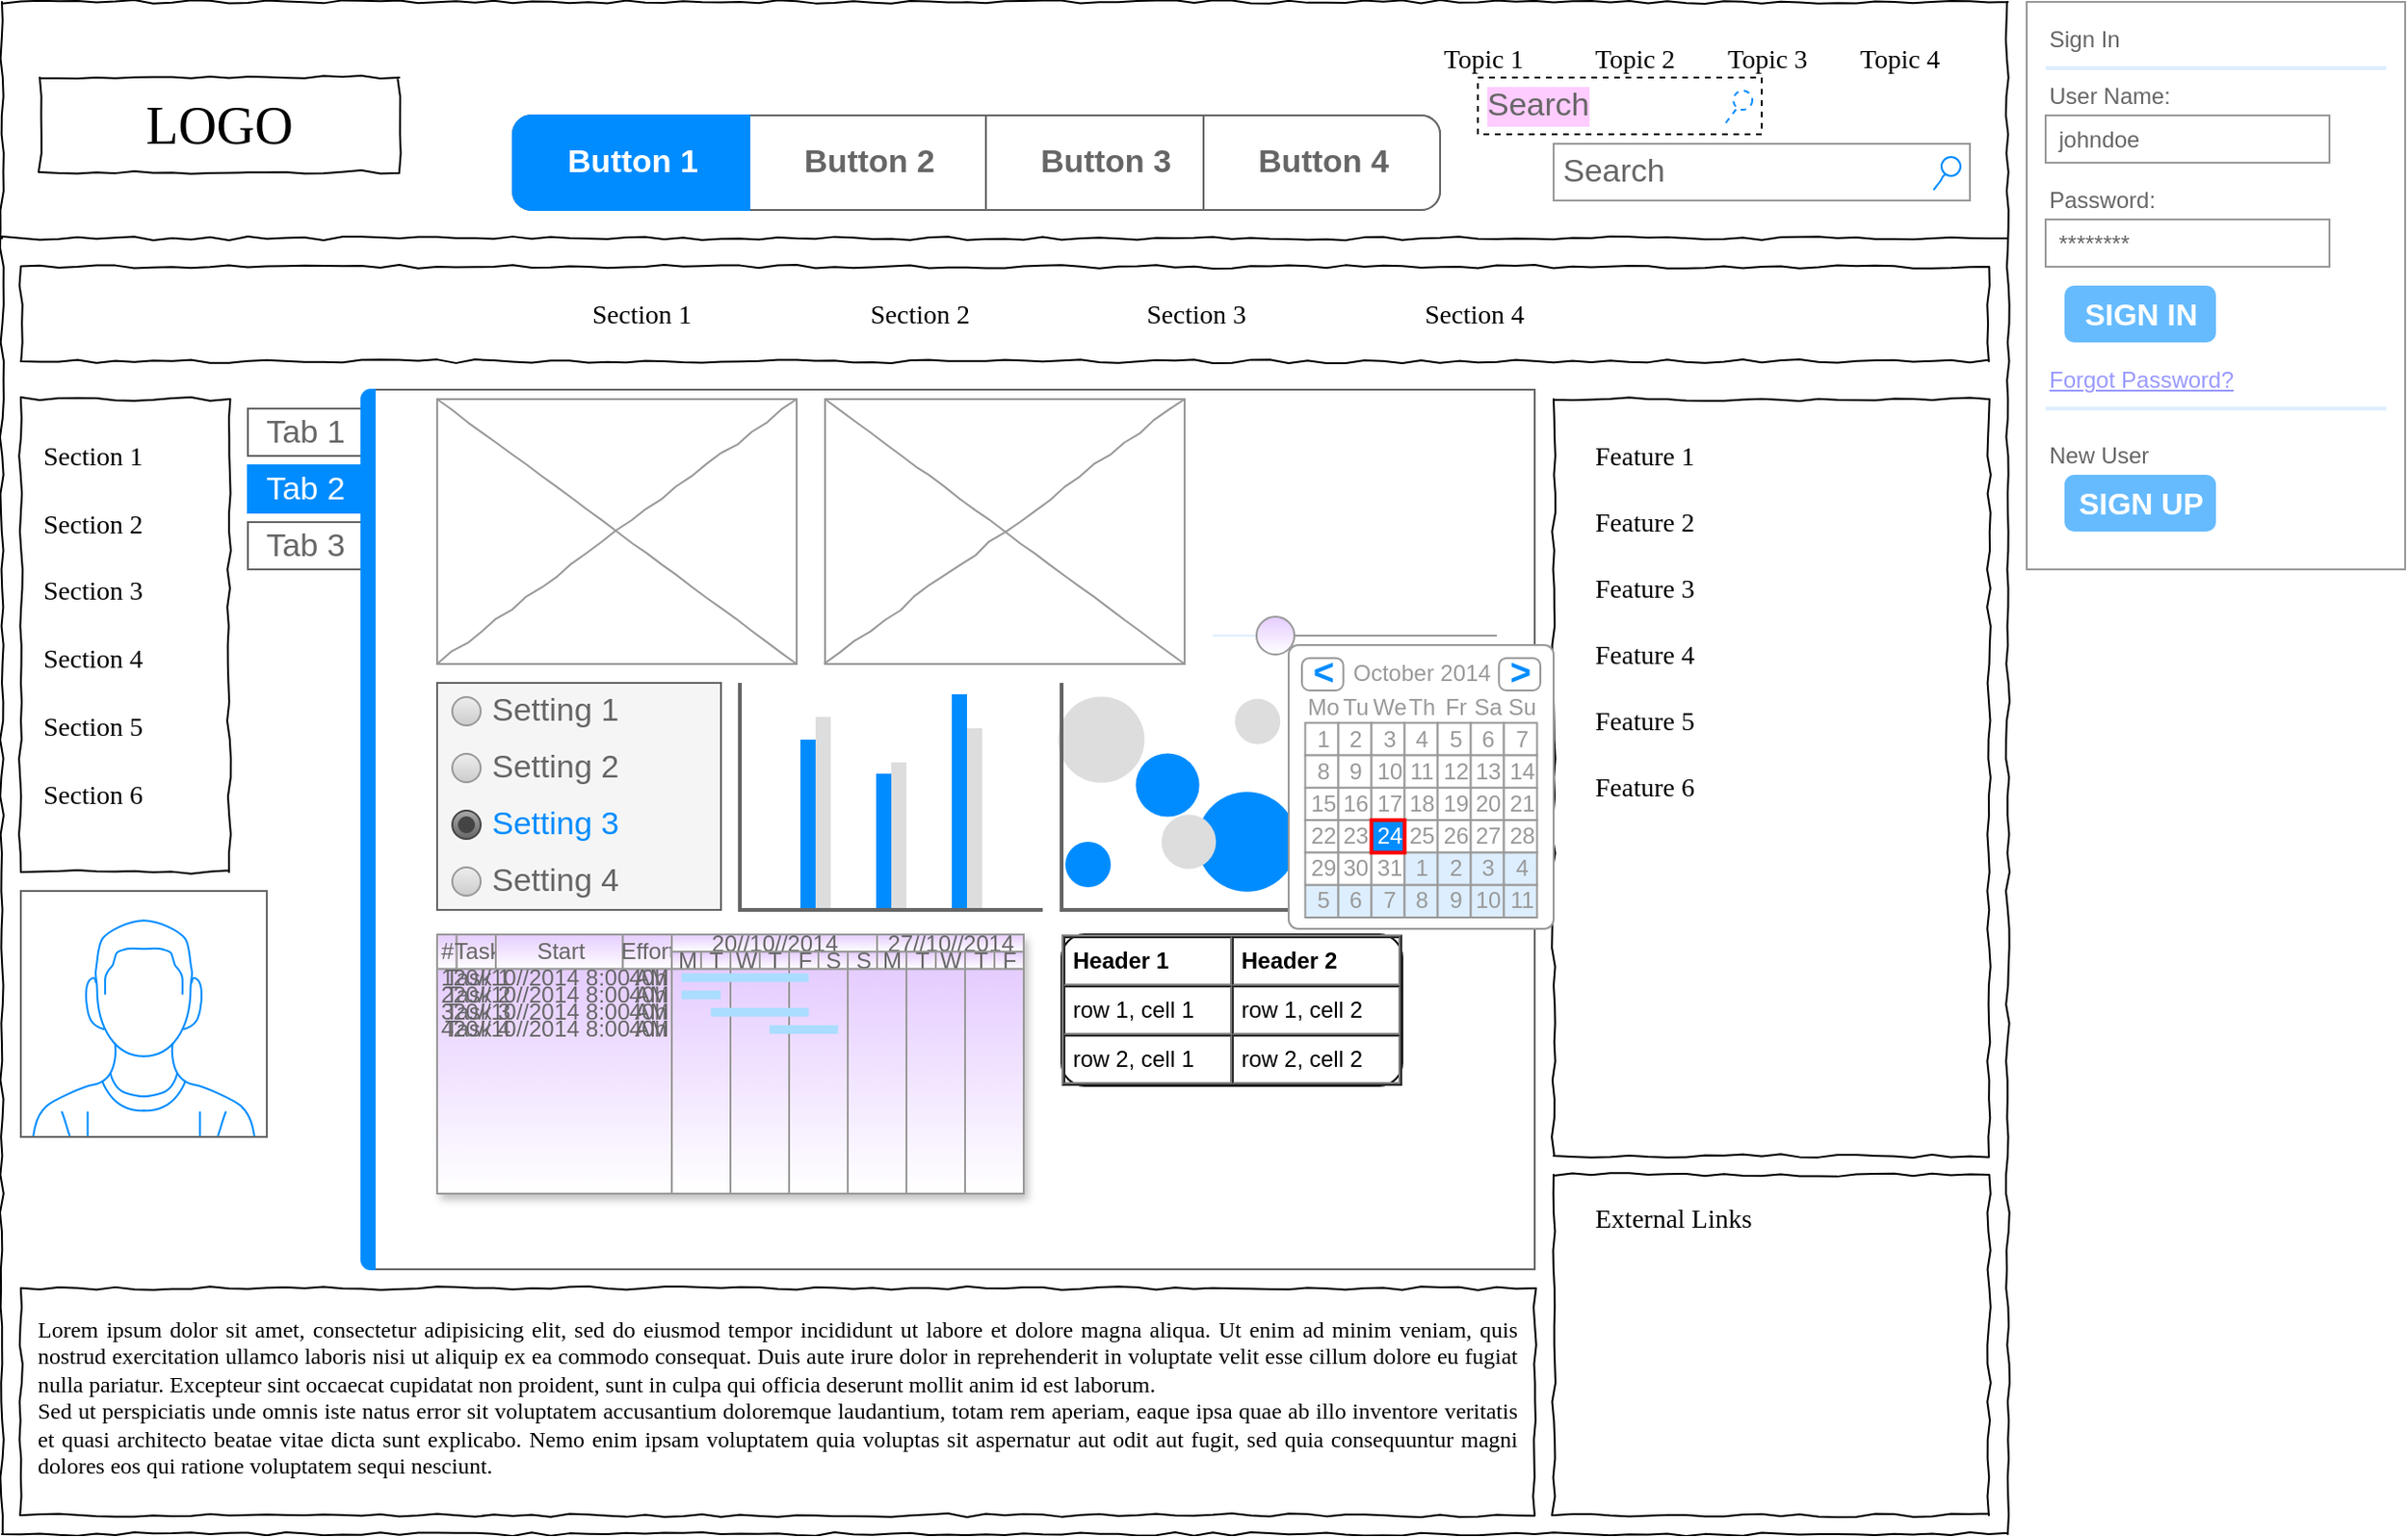<mxfile version="14.4.4" type="github">
  <diagram name="Page-1" id="03018318-947c-dd8e-b7a3-06fadd420f32">
    <mxGraphModel dx="1701" dy="1049" grid="1" gridSize="10" guides="1" tooltips="1" connect="1" arrows="1" fold="1" page="1" pageScale="1" pageWidth="1100" pageHeight="850" background="#ffffff" math="0" shadow="0">
      <root>
        <mxCell id="0" />
        <mxCell id="1" parent="0" />
        <mxCell id="677b7b8949515195-1" value="" style="whiteSpace=wrap;html=1;rounded=0;shadow=0;labelBackgroundColor=none;strokeColor=#000000;strokeWidth=1;fillColor=none;fontFamily=Verdana;fontSize=12;fontColor=#000000;align=center;comic=1;" parent="1" vertex="1">
          <mxGeometry x="20" y="20" width="1060" height="810" as="geometry" />
        </mxCell>
        <mxCell id="vficORJw0-0QsWjxtlRG-62" value="" style="strokeWidth=1;shadow=0;dashed=0;align=center;html=1;shape=mxgraph.mockup.containers.marginRect2;rectMarginLeft=67;strokeColor=#666666;gradientColor=none;" vertex="1" parent="1">
          <mxGeometry x="150" y="225" width="680" height="465" as="geometry" />
        </mxCell>
        <mxCell id="vficORJw0-0QsWjxtlRG-63" value="Tab 1" style="strokeColor=inherit;fillColor=inherit;gradientColor=inherit;strokeWidth=1;shadow=0;dashed=0;align=center;html=1;shape=mxgraph.mockup.containers.rrect;rSize=0;fontSize=17;fontColor=#666666;" vertex="1" parent="vficORJw0-0QsWjxtlRG-62">
          <mxGeometry width="60" height="25" relative="1" as="geometry">
            <mxPoint y="10" as="offset" />
          </mxGeometry>
        </mxCell>
        <mxCell id="vficORJw0-0QsWjxtlRG-64" value="Tab 2" style="strokeWidth=1;shadow=0;dashed=0;align=center;html=1;shape=mxgraph.mockup.containers.rrect;rSize=0;fontSize=17;fontColor=#ffffff;strokeColor=#008cff;fillColor=#008cff;" vertex="1" parent="vficORJw0-0QsWjxtlRG-62">
          <mxGeometry width="60" height="25" relative="1" as="geometry">
            <mxPoint y="40" as="offset" />
          </mxGeometry>
        </mxCell>
        <mxCell id="vficORJw0-0QsWjxtlRG-65" value="Tab 3" style="strokeColor=inherit;fillColor=inherit;gradientColor=inherit;strokeWidth=1;shadow=0;dashed=0;align=center;html=1;shape=mxgraph.mockup.containers.rrect;rSize=0;fontSize=17;fontColor=#666666;" vertex="1" parent="vficORJw0-0QsWjxtlRG-62">
          <mxGeometry width="60" height="25" relative="1" as="geometry">
            <mxPoint y="70" as="offset" />
          </mxGeometry>
        </mxCell>
        <mxCell id="vficORJw0-0QsWjxtlRG-66" value="" style="strokeWidth=1;shadow=0;dashed=0;align=center;html=1;shape=mxgraph.mockup.containers.leftButton;rSize=5;strokeColor=#008cff;fillColor=#008cff;resizeHeight=1;movable=0;deletable=0;" vertex="1" parent="vficORJw0-0QsWjxtlRG-62">
          <mxGeometry width="7" height="465" relative="1" as="geometry">
            <mxPoint x="60" as="offset" />
          </mxGeometry>
        </mxCell>
        <mxCell id="vficORJw0-0QsWjxtlRG-67" value="&lt;table cellpadding=&quot;4&quot; cellspacing=&quot;0&quot; border=&quot;1&quot; style=&quot;font-size:1em;width:100%;height:100%;&quot;&gt;&lt;tr&gt;&lt;th&gt;Header 1&lt;/th&gt;&lt;th&gt;Header 2&lt;/th&gt;&lt;/tr&gt;&lt;tr&gt;&lt;td&gt;row 1, cell 1&lt;/td&gt;&lt;td&gt;row 1, cell 2&lt;/td&gt;&lt;/tr&gt;&lt;tr&gt;&lt;td&gt;row 2, cell 1&lt;/td&gt;&lt;td&gt;row 2, cell 2&lt;/td&gt;&lt;/tr&gt;&lt;/table&gt; " style="verticalAlign=top;align=left;overflow=fill;fontSize=12;fontFamily=Helvetica;html=1;rounded=1;" vertex="1" parent="vficORJw0-0QsWjxtlRG-62">
          <mxGeometry x="430" y="288" width="180" height="80" as="geometry" />
        </mxCell>
        <mxCell id="vficORJw0-0QsWjxtlRG-68" value="" style="verticalLabelPosition=bottom;shadow=0;dashed=0;align=center;html=1;verticalAlign=top;strokeWidth=1;shape=mxgraph.mockup.forms.horSlider;strokeColor=#999999;sliderStyle=basic;sliderPos=20;handleStyle=circle;fillColor2=#ddeeff;rounded=1;labelBackgroundColor=#FFCCFF;fillColor=#E5CCFF;gradientColor=#ffffff;" vertex="1" parent="vficORJw0-0QsWjxtlRG-62">
          <mxGeometry x="510" y="115" width="150" height="30" as="geometry" />
        </mxCell>
        <mxCell id="677b7b8949515195-2" value="LOGO" style="whiteSpace=wrap;html=1;rounded=0;shadow=0;labelBackgroundColor=none;strokeWidth=1;fontFamily=Verdana;fontSize=28;align=center;comic=1;" parent="1" vertex="1">
          <mxGeometry x="40" y="60" width="190" height="50" as="geometry" />
        </mxCell>
        <mxCell id="677b7b8949515195-3" value="Search" style="strokeWidth=1;shadow=0;dashed=0;align=center;html=1;shape=mxgraph.mockup.forms.searchBox;strokeColor=#999999;mainText=;strokeColor2=#008cff;fontColor=#666666;fontSize=17;align=left;spacingLeft=3;rounded=0;labelBackgroundColor=none;comic=1;" parent="1" vertex="1">
          <mxGeometry x="840" y="95" width="220" height="30" as="geometry" />
        </mxCell>
        <mxCell id="677b7b8949515195-4" value="Topic 1" style="text;html=1;points=[];align=left;verticalAlign=top;spacingTop=-4;fontSize=14;fontFamily=Verdana" parent="1" vertex="1">
          <mxGeometry x="780" y="40" width="60" height="20" as="geometry" />
        </mxCell>
        <mxCell id="677b7b8949515195-5" value="Topic 2" style="text;html=1;points=[];align=left;verticalAlign=top;spacingTop=-4;fontSize=14;fontFamily=Verdana" parent="1" vertex="1">
          <mxGeometry x="860" y="40" width="60" height="20" as="geometry" />
        </mxCell>
        <mxCell id="677b7b8949515195-6" value="Topic 3" style="text;html=1;points=[];align=left;verticalAlign=top;spacingTop=-4;fontSize=14;fontFamily=Verdana" parent="1" vertex="1">
          <mxGeometry x="930" y="40" width="60" height="20" as="geometry" />
        </mxCell>
        <mxCell id="677b7b8949515195-7" value="Topic 4" style="text;html=1;points=[];align=left;verticalAlign=top;spacingTop=-4;fontSize=14;fontFamily=Verdana" parent="1" vertex="1">
          <mxGeometry x="1000" y="40" width="60" height="20" as="geometry" />
        </mxCell>
        <mxCell id="677b7b8949515195-8" value="" style="whiteSpace=wrap;html=1;rounded=0;shadow=0;labelBackgroundColor=none;strokeWidth=1;fillColor=none;fontFamily=Verdana;fontSize=12;align=center;comic=1;" parent="1" vertex="1">
          <mxGeometry x="30" y="230" width="110" height="250" as="geometry" />
        </mxCell>
        <mxCell id="677b7b8949515195-9" value="" style="line;strokeWidth=1;html=1;rounded=0;shadow=0;labelBackgroundColor=none;fillColor=none;fontFamily=Verdana;fontSize=14;fontColor=#000000;align=center;comic=1;" parent="1" vertex="1">
          <mxGeometry x="20" y="140" width="1060" height="10" as="geometry" />
        </mxCell>
        <mxCell id="677b7b8949515195-10" value="" style="whiteSpace=wrap;html=1;rounded=0;shadow=0;labelBackgroundColor=none;strokeWidth=1;fillColor=none;fontFamily=Verdana;fontSize=12;align=center;comic=1;" parent="1" vertex="1">
          <mxGeometry x="30" y="160" width="1040" height="50" as="geometry" />
        </mxCell>
        <mxCell id="677b7b8949515195-11" value="Section 1" style="text;html=1;points=[];align=left;verticalAlign=top;spacingTop=-4;fontSize=14;fontFamily=Verdana" parent="1" vertex="1">
          <mxGeometry x="330" y="175" width="60" height="20" as="geometry" />
        </mxCell>
        <mxCell id="677b7b8949515195-12" value="Section 2" style="text;html=1;points=[];align=left;verticalAlign=top;spacingTop=-4;fontSize=14;fontFamily=Verdana" parent="1" vertex="1">
          <mxGeometry x="477" y="175" width="60" height="20" as="geometry" />
        </mxCell>
        <mxCell id="677b7b8949515195-13" value="Section 3" style="text;html=1;points=[];align=left;verticalAlign=top;spacingTop=-4;fontSize=14;fontFamily=Verdana" parent="1" vertex="1">
          <mxGeometry x="623" y="175" width="60" height="20" as="geometry" />
        </mxCell>
        <mxCell id="677b7b8949515195-14" value="Section 4" style="text;html=1;points=[];align=left;verticalAlign=top;spacingTop=-4;fontSize=14;fontFamily=Verdana" parent="1" vertex="1">
          <mxGeometry x="770" y="175" width="60" height="20" as="geometry" />
        </mxCell>
        <mxCell id="677b7b8949515195-16" value="" style="verticalLabelPosition=bottom;shadow=0;dashed=0;align=center;html=1;verticalAlign=top;strokeWidth=1;shape=mxgraph.mockup.graphics.simpleIcon;strokeColor=#999999;rounded=0;labelBackgroundColor=none;fontFamily=Verdana;fontSize=14;fontColor=#000000;comic=1;" parent="1" vertex="1">
          <mxGeometry x="250" y="230" width="190" height="140" as="geometry" />
        </mxCell>
        <mxCell id="677b7b8949515195-25" value="" style="whiteSpace=wrap;html=1;rounded=0;shadow=0;labelBackgroundColor=none;strokeWidth=1;fillColor=none;fontFamily=Verdana;fontSize=12;align=center;comic=1;" parent="1" vertex="1">
          <mxGeometry x="840" y="230" width="230" height="400" as="geometry" />
        </mxCell>
        <mxCell id="677b7b8949515195-26" value="" style="whiteSpace=wrap;html=1;rounded=0;shadow=0;labelBackgroundColor=none;strokeWidth=1;fillColor=none;fontFamily=Verdana;fontSize=12;align=center;comic=1;" parent="1" vertex="1">
          <mxGeometry x="840" y="640" width="230" height="180" as="geometry" />
        </mxCell>
        <mxCell id="677b7b8949515195-27" value="Section 1" style="text;html=1;points=[];align=left;verticalAlign=top;spacingTop=-4;fontSize=14;fontFamily=Verdana" parent="1" vertex="1">
          <mxGeometry x="40" y="250" width="170" height="20" as="geometry" />
        </mxCell>
        <mxCell id="677b7b8949515195-28" value="Section 2" style="text;html=1;points=[];align=left;verticalAlign=top;spacingTop=-4;fontSize=14;fontFamily=Verdana" parent="1" vertex="1">
          <mxGeometry x="40" y="286" width="170" height="20" as="geometry" />
        </mxCell>
        <mxCell id="677b7b8949515195-29" value="Section 3" style="text;html=1;points=[];align=left;verticalAlign=top;spacingTop=-4;fontSize=14;fontFamily=Verdana" parent="1" vertex="1">
          <mxGeometry x="40" y="321" width="170" height="20" as="geometry" />
        </mxCell>
        <mxCell id="677b7b8949515195-30" value="Section 4" style="text;html=1;points=[];align=left;verticalAlign=top;spacingTop=-4;fontSize=14;fontFamily=Verdana" parent="1" vertex="1">
          <mxGeometry x="40" y="357" width="170" height="20" as="geometry" />
        </mxCell>
        <mxCell id="677b7b8949515195-39" value="Section 5" style="text;html=1;points=[];align=left;verticalAlign=top;spacingTop=-4;fontSize=14;fontFamily=Verdana" parent="1" vertex="1">
          <mxGeometry x="40" y="393" width="170" height="20" as="geometry" />
        </mxCell>
        <mxCell id="677b7b8949515195-40" value="Section 6" style="text;html=1;points=[];align=left;verticalAlign=top;spacingTop=-4;fontSize=14;fontFamily=Verdana" parent="1" vertex="1">
          <mxGeometry x="40" y="429" width="170" height="20" as="geometry" />
        </mxCell>
        <mxCell id="677b7b8949515195-42" value="External Links" style="text;html=1;points=[];align=left;verticalAlign=top;spacingTop=-4;fontSize=14;fontFamily=Verdana" parent="1" vertex="1">
          <mxGeometry x="860" y="653" width="170" height="20" as="geometry" />
        </mxCell>
        <mxCell id="677b7b8949515195-44" value="Feature 1" style="text;html=1;points=[];align=left;verticalAlign=top;spacingTop=-4;fontSize=14;fontFamily=Verdana" parent="1" vertex="1">
          <mxGeometry x="860" y="250" width="170" height="20" as="geometry" />
        </mxCell>
        <mxCell id="677b7b8949515195-45" value="Feature 2" style="text;html=1;points=[];align=left;verticalAlign=top;spacingTop=-4;fontSize=14;fontFamily=Verdana" parent="1" vertex="1">
          <mxGeometry x="860" y="285" width="170" height="20" as="geometry" />
        </mxCell>
        <mxCell id="677b7b8949515195-46" value="Feature 3" style="text;html=1;points=[];align=left;verticalAlign=top;spacingTop=-4;fontSize=14;fontFamily=Verdana" parent="1" vertex="1">
          <mxGeometry x="860" y="320" width="170" height="20" as="geometry" />
        </mxCell>
        <mxCell id="677b7b8949515195-47" value="Feature 4" style="text;html=1;points=[];align=left;verticalAlign=top;spacingTop=-4;fontSize=14;fontFamily=Verdana" parent="1" vertex="1">
          <mxGeometry x="860" y="355" width="170" height="20" as="geometry" />
        </mxCell>
        <mxCell id="677b7b8949515195-48" value="Feature 5" style="text;html=1;points=[];align=left;verticalAlign=top;spacingTop=-4;fontSize=14;fontFamily=Verdana" parent="1" vertex="1">
          <mxGeometry x="860" y="390" width="170" height="20" as="geometry" />
        </mxCell>
        <mxCell id="677b7b8949515195-49" value="Feature 6" style="text;html=1;points=[];align=left;verticalAlign=top;spacingTop=-4;fontSize=14;fontFamily=Verdana" parent="1" vertex="1">
          <mxGeometry x="860" y="425" width="170" height="20" as="geometry" />
        </mxCell>
        <mxCell id="vficORJw0-0QsWjxtlRG-1" value="" style="verticalLabelPosition=bottom;shadow=0;dashed=0;align=center;html=1;verticalAlign=top;strokeWidth=1;shape=mxgraph.mockup.graphics.simpleIcon;strokeColor=#999999;rounded=0;labelBackgroundColor=none;fontFamily=Verdana;fontSize=14;fontColor=#000000;comic=1;" vertex="1" parent="1">
          <mxGeometry x="455" y="230" width="190" height="140" as="geometry" />
        </mxCell>
        <mxCell id="vficORJw0-0QsWjxtlRG-2" value="" style="strokeWidth=1;shadow=0;dashed=0;align=center;html=1;shape=mxgraph.mockup.forms.rrect;rSize=0;strokeColor=#666666;fillColor=#f5f5f5;recursiveResize=0;fontColor=#333333;" vertex="1" parent="1">
          <mxGeometry x="250" y="380" width="150" height="120" as="geometry" />
        </mxCell>
        <mxCell id="vficORJw0-0QsWjxtlRG-3" value="Setting 1" style="shape=ellipse;rSize=0;fillColor=#eeeeee;strokeColor=#999999;gradientColor=#cccccc;html=1;align=left;spacingLeft=4;fontSize=17;fontColor=#666666;labelPosition=right;" vertex="1" parent="vficORJw0-0QsWjxtlRG-2">
          <mxGeometry x="8" y="7.5" width="15" height="15" as="geometry" />
        </mxCell>
        <mxCell id="vficORJw0-0QsWjxtlRG-4" value="Setting 2" style="shape=ellipse;rSize=0;fillColor=#eeeeee;strokeColor=#999999;gradientColor=#cccccc;html=1;align=left;spacingLeft=4;fontSize=17;fontColor=#666666;labelPosition=right;" vertex="1" parent="vficORJw0-0QsWjxtlRG-2">
          <mxGeometry x="8" y="37.5" width="15" height="15" as="geometry" />
        </mxCell>
        <mxCell id="vficORJw0-0QsWjxtlRG-5" value="Setting 3" style="shape=ellipse;rSize=0;fillColor=#aaaaaa;strokeColor=#444444;gradientColor=#666666;html=1;align=left;spacingLeft=4;fontSize=17;fontColor=#008cff;labelPosition=right;" vertex="1" parent="vficORJw0-0QsWjxtlRG-2">
          <mxGeometry x="8" y="67.5" width="15" height="15" as="geometry" />
        </mxCell>
        <mxCell id="vficORJw0-0QsWjxtlRG-6" value="" style="shape=ellipse;fillColor=#444444;strokeColor=none;html=1;" vertex="1" parent="vficORJw0-0QsWjxtlRG-5">
          <mxGeometry x="3" y="3" width="9" height="9" as="geometry" />
        </mxCell>
        <mxCell id="vficORJw0-0QsWjxtlRG-7" value="Setting 4" style="shape=ellipse;rSize=0;fillColor=#eeeeee;strokeColor=#999999;gradientColor=#cccccc;html=1;align=left;spacingLeft=4;fontSize=17;fontColor=#666666;labelPosition=right;" vertex="1" parent="vficORJw0-0QsWjxtlRG-2">
          <mxGeometry x="8" y="97.5" width="15" height="15" as="geometry" />
        </mxCell>
        <mxCell id="vficORJw0-0QsWjxtlRG-8" value="" style="verticalLabelPosition=bottom;shadow=0;dashed=0;align=center;html=1;verticalAlign=top;strokeWidth=1;shape=mxgraph.mockup.graphics.columnChart;strokeColor=none;strokeColor2=none;strokeColor3=#666666;fillColor2=#008cff;fillColor3=#dddddd;" vertex="1" parent="1">
          <mxGeometry x="410" y="380" width="160" height="120" as="geometry" />
        </mxCell>
        <mxCell id="vficORJw0-0QsWjxtlRG-9" value="" style="verticalLabelPosition=bottom;shadow=0;dashed=0;align=center;html=1;verticalAlign=top;strokeWidth=1;shape=mxgraph.mockup.graphics.bubbleChart;strokeColor=none;strokeColor2=none;strokeColor3=#666666;fillColor2=#008cff;fillColor3=#dddddd;" vertex="1" parent="1">
          <mxGeometry x="580" y="380" width="140" height="120" as="geometry" />
        </mxCell>
        <mxCell id="vficORJw0-0QsWjxtlRG-10" value="" style="strokeWidth=1;shadow=1;dashed=1;align=center;html=1;shape=mxgraph.mockup.graphics.rrect;rSize=0;strokeColor=#999999;labelBorderColor=#6666FF;labelBackgroundColor=#FFCCFF;gradientDirection=east;fillColor=#E5CCFF;gradientColor=#ffffff;perimeterSpacing=1;" vertex="1" parent="1">
          <mxGeometry x="250" y="513" width="310" height="137" as="geometry" />
        </mxCell>
        <mxCell id="vficORJw0-0QsWjxtlRG-11" value="#" style="strokeColor=inherit;fillColor=inherit;gradientColor=inherit;strokeWidth=1;shadow=0;dashed=0;align=center;html=1;shape=mxgraph.mockup.graphics.rrect;rSize=0;fontColor=#666666;" vertex="1" parent="vficORJw0-0QsWjxtlRG-10">
          <mxGeometry width="10.333" height="18.267" as="geometry" />
        </mxCell>
        <mxCell id="vficORJw0-0QsWjxtlRG-12" value="Task" style="strokeColor=inherit;fillColor=inherit;gradientColor=inherit;strokeWidth=1;shadow=0;dashed=0;align=center;html=1;shape=mxgraph.mockup.graphics.rrect;rSize=0;fontColor=#666666;" vertex="1" parent="vficORJw0-0QsWjxtlRG-10">
          <mxGeometry x="10.333" width="20.667" height="18.267" as="geometry" />
        </mxCell>
        <mxCell id="vficORJw0-0QsWjxtlRG-13" value="Start" style="strokeColor=inherit;fillColor=inherit;gradientColor=inherit;strokeWidth=1;shadow=0;dashed=0;align=center;html=1;shape=mxgraph.mockup.graphics.rrect;rSize=0;fontColor=#666666;" vertex="1" parent="vficORJw0-0QsWjxtlRG-10">
          <mxGeometry x="31.0" width="67.167" height="18.267" as="geometry" />
        </mxCell>
        <mxCell id="vficORJw0-0QsWjxtlRG-14" value="Effort" style="strokeColor=inherit;fillColor=inherit;gradientColor=inherit;strokeWidth=1;shadow=0;dashed=0;align=center;html=1;shape=mxgraph.mockup.graphics.rrect;rSize=0;fontColor=#666666;" vertex="1" parent="vficORJw0-0QsWjxtlRG-10">
          <mxGeometry x="98.167" width="25.833" height="18.267" as="geometry" />
        </mxCell>
        <mxCell id="vficORJw0-0QsWjxtlRG-15" value="20//10//2014" style="strokeColor=inherit;fillColor=inherit;gradientColor=inherit;strokeWidth=1;shadow=0;dashed=0;align=center;html=1;shape=mxgraph.mockup.graphics.rrect;rSize=0;fontColor=#666666;" vertex="1" parent="vficORJw0-0QsWjxtlRG-10">
          <mxGeometry x="124.0" width="108.5" height="9.133" as="geometry" />
        </mxCell>
        <mxCell id="vficORJw0-0QsWjxtlRG-16" value="27//10//2014" style="strokeColor=inherit;fillColor=inherit;gradientColor=inherit;strokeWidth=1;shadow=0;dashed=0;align=center;html=1;shape=mxgraph.mockup.graphics.rrect;rSize=0;fontColor=#666666;" vertex="1" parent="vficORJw0-0QsWjxtlRG-10">
          <mxGeometry x="232.5" width="77.5" height="9.133" as="geometry" />
        </mxCell>
        <mxCell id="vficORJw0-0QsWjxtlRG-17" value="M" style="strokeColor=inherit;fillColor=inherit;gradientColor=inherit;strokeWidth=1;shadow=0;dashed=0;align=center;html=1;shape=mxgraph.mockup.graphics.rrect;rSize=0;;fontColor=#666666;" vertex="1" parent="vficORJw0-0QsWjxtlRG-10">
          <mxGeometry x="124.0" y="9.133" width="15.5" height="9.133" as="geometry" />
        </mxCell>
        <mxCell id="vficORJw0-0QsWjxtlRG-18" value="T" style="strokeColor=inherit;fillColor=inherit;gradientColor=inherit;strokeWidth=1;shadow=0;dashed=0;align=center;html=1;shape=mxgraph.mockup.graphics.rrect;rSize=0;fontColor=#666666;" vertex="1" parent="vficORJw0-0QsWjxtlRG-10">
          <mxGeometry x="139.5" y="9.133" width="15.5" height="9.133" as="geometry" />
        </mxCell>
        <mxCell id="vficORJw0-0QsWjxtlRG-19" value="W" style="strokeColor=inherit;fillColor=inherit;gradientColor=inherit;strokeWidth=1;shadow=0;dashed=0;align=center;html=1;shape=mxgraph.mockup.graphics.rrect;rSize=0;fontColor=#666666;" vertex="1" parent="vficORJw0-0QsWjxtlRG-10">
          <mxGeometry x="155.0" y="9.133" width="15.5" height="9.133" as="geometry" />
        </mxCell>
        <mxCell id="vficORJw0-0QsWjxtlRG-20" value="T" style="strokeColor=inherit;fillColor=inherit;gradientColor=inherit;strokeWidth=1;shadow=0;dashed=0;align=center;html=1;shape=mxgraph.mockup.graphics.rrect;rSize=0;fontColor=#666666;" vertex="1" parent="vficORJw0-0QsWjxtlRG-10">
          <mxGeometry x="170.5" y="9.133" width="15.5" height="9.133" as="geometry" />
        </mxCell>
        <mxCell id="vficORJw0-0QsWjxtlRG-21" value="F" style="strokeColor=inherit;fillColor=inherit;gradientColor=inherit;strokeWidth=1;shadow=0;dashed=0;align=center;html=1;shape=mxgraph.mockup.graphics.rrect;rSize=0;fontColor=#666666;" vertex="1" parent="vficORJw0-0QsWjxtlRG-10">
          <mxGeometry x="186.0" y="9.133" width="15.5" height="9.133" as="geometry" />
        </mxCell>
        <mxCell id="vficORJw0-0QsWjxtlRG-22" value="S" style="strokeColor=inherit;fillColor=inherit;gradientColor=inherit;strokeWidth=1;shadow=0;dashed=0;align=center;html=1;shape=mxgraph.mockup.graphics.rrect;rSize=0;fontColor=#666666;" vertex="1" parent="vficORJw0-0QsWjxtlRG-10">
          <mxGeometry x="201.5" y="9.133" width="15.5" height="9.133" as="geometry" />
        </mxCell>
        <mxCell id="vficORJw0-0QsWjxtlRG-23" value="S" style="strokeColor=inherit;fillColor=inherit;gradientColor=inherit;strokeWidth=1;shadow=0;dashed=0;align=center;html=1;shape=mxgraph.mockup.graphics.rrect;rSize=0;fontColor=#666666;" vertex="1" parent="vficORJw0-0QsWjxtlRG-10">
          <mxGeometry x="217.0" y="9.133" width="15.5" height="9.133" as="geometry" />
        </mxCell>
        <mxCell id="vficORJw0-0QsWjxtlRG-24" value="M" style="strokeColor=inherit;fillColor=inherit;gradientColor=inherit;strokeWidth=1;shadow=0;dashed=0;align=center;html=1;shape=mxgraph.mockup.graphics.rrect;rSize=0;fontColor=#666666;" vertex="1" parent="vficORJw0-0QsWjxtlRG-10">
          <mxGeometry x="232.5" y="9.133" width="15.5" height="9.133" as="geometry" />
        </mxCell>
        <mxCell id="vficORJw0-0QsWjxtlRG-25" value="T" style="strokeColor=inherit;fillColor=inherit;gradientColor=inherit;strokeWidth=1;shadow=0;dashed=0;align=center;html=1;shape=mxgraph.mockup.graphics.rrect;rSize=0;fontColor=#666666;" vertex="1" parent="vficORJw0-0QsWjxtlRG-10">
          <mxGeometry x="248.0" y="9.133" width="15.5" height="9.133" as="geometry" />
        </mxCell>
        <mxCell id="vficORJw0-0QsWjxtlRG-26" value="W" style="strokeColor=inherit;fillColor=inherit;gradientColor=inherit;strokeWidth=1;shadow=0;dashed=0;align=center;html=1;shape=mxgraph.mockup.graphics.rrect;rSize=0;fontColor=#666666;" vertex="1" parent="vficORJw0-0QsWjxtlRG-10">
          <mxGeometry x="263.5" y="9.133" width="15.5" height="9.133" as="geometry" />
        </mxCell>
        <mxCell id="vficORJw0-0QsWjxtlRG-27" value="T" style="strokeColor=inherit;fillColor=inherit;gradientColor=inherit;strokeWidth=1;shadow=0;dashed=0;align=center;html=1;shape=mxgraph.mockup.graphics.rrect;rSize=0;fontColor=#666666;" vertex="1" parent="vficORJw0-0QsWjxtlRG-10">
          <mxGeometry x="279" y="9.133" width="15.5" height="9.133" as="geometry" />
        </mxCell>
        <mxCell id="vficORJw0-0QsWjxtlRG-28" value="F" style="strokeColor=inherit;fillColor=inherit;gradientColor=inherit;strokeWidth=1;shadow=0;dashed=0;align=center;html=1;shape=mxgraph.mockup.graphics.rrect;rSize=0;fontColor=#666666;" vertex="1" parent="vficORJw0-0QsWjxtlRG-10">
          <mxGeometry x="294.5" y="9.133" width="15.5" height="9.133" as="geometry" />
        </mxCell>
        <mxCell id="vficORJw0-0QsWjxtlRG-29" value="" style="strokeColor=inherit;fillColor=inherit;gradientColor=inherit;strokeWidth=1;shadow=0;dashed=0;align=center;html=1;shape=mxgraph.mockup.graphics.rrect;rSize=0;fontColor=#666666;" vertex="1" parent="vficORJw0-0QsWjxtlRG-10">
          <mxGeometry y="18.267" width="124.0" height="118.733" as="geometry" />
        </mxCell>
        <mxCell id="vficORJw0-0QsWjxtlRG-30" value="" style="strokeColor=inherit;fillColor=inherit;gradientColor=inherit;strokeWidth=1;shadow=0;dashed=0;align=center;html=1;shape=mxgraph.mockup.graphics.rrect;rSize=0;fontColor=#666666;" vertex="1" parent="vficORJw0-0QsWjxtlRG-10">
          <mxGeometry x="124.0" y="18.267" width="31.0" height="118.733" as="geometry" />
        </mxCell>
        <mxCell id="vficORJw0-0QsWjxtlRG-31" value="" style="strokeColor=inherit;fillColor=inherit;gradientColor=inherit;strokeWidth=1;shadow=0;dashed=0;align=center;html=1;shape=mxgraph.mockup.graphics.rrect;rSize=0;fontColor=#666666;" vertex="1" parent="vficORJw0-0QsWjxtlRG-10">
          <mxGeometry x="155.0" y="18.267" width="31.0" height="118.733" as="geometry" />
        </mxCell>
        <mxCell id="vficORJw0-0QsWjxtlRG-32" value="" style="strokeColor=inherit;fillColor=inherit;gradientColor=inherit;strokeWidth=1;shadow=0;dashed=0;align=center;html=1;shape=mxgraph.mockup.graphics.rrect;rSize=0;fontColor=#666666;" vertex="1" parent="vficORJw0-0QsWjxtlRG-10">
          <mxGeometry x="186.0" y="18.267" width="31.0" height="118.733" as="geometry" />
        </mxCell>
        <mxCell id="vficORJw0-0QsWjxtlRG-33" value="" style="strokeColor=inherit;fillColor=inherit;gradientColor=inherit;strokeWidth=1;shadow=0;dashed=0;align=center;html=1;shape=mxgraph.mockup.graphics.rrect;rSize=0;fontColor=#666666;" vertex="1" parent="vficORJw0-0QsWjxtlRG-10">
          <mxGeometry x="217.0" y="18.267" width="31.0" height="118.733" as="geometry" />
        </mxCell>
        <mxCell id="vficORJw0-0QsWjxtlRG-34" value="" style="strokeColor=inherit;fillColor=inherit;gradientColor=inherit;strokeWidth=1;shadow=0;dashed=0;align=center;html=1;shape=mxgraph.mockup.graphics.rrect;rSize=0;fontColor=#666666;" vertex="1" parent="vficORJw0-0QsWjxtlRG-10">
          <mxGeometry x="248.0" y="18.267" width="31.0" height="118.733" as="geometry" />
        </mxCell>
        <mxCell id="vficORJw0-0QsWjxtlRG-35" value="" style="strokeColor=inherit;fillColor=inherit;gradientColor=inherit;strokeWidth=1;shadow=0;dashed=0;align=center;html=1;shape=mxgraph.mockup.graphics.rrect;rSize=0;fontColor=#666666;" vertex="1" parent="vficORJw0-0QsWjxtlRG-10">
          <mxGeometry x="279" y="18.267" width="31.0" height="118.733" as="geometry" />
        </mxCell>
        <mxCell id="vficORJw0-0QsWjxtlRG-36" value="1" style="strokeWidth=1;shadow=0;dashed=0;align=center;html=1;shape=mxgraph.mockup.graphics.anchor;fontColor=#666666;" vertex="1" parent="vficORJw0-0QsWjxtlRG-10">
          <mxGeometry y="18.267" width="10.333" height="9.133" as="geometry" />
        </mxCell>
        <mxCell id="vficORJw0-0QsWjxtlRG-37" value="Task 1" style="strokeWidth=1;shadow=0;dashed=0;align=center;html=1;shape=mxgraph.mockup.graphics.anchor;fontColor=#666666;" vertex="1" parent="vficORJw0-0QsWjxtlRG-10">
          <mxGeometry x="10.333" y="18.267" width="20.667" height="9.133" as="geometry" />
        </mxCell>
        <mxCell id="vficORJw0-0QsWjxtlRG-38" value="20//10//2014 8:00 AM" style="strokeWidth=1;shadow=0;dashed=0;align=center;html=1;shape=mxgraph.mockup.graphics.anchor;fontColor=#666666;" vertex="1" parent="vficORJw0-0QsWjxtlRG-10">
          <mxGeometry x="31.0" y="18.267" width="67.167" height="9.133" as="geometry" />
        </mxCell>
        <mxCell id="vficORJw0-0QsWjxtlRG-39" value="40h" style="strokeWidth=1;shadow=0;dashed=0;align=center;html=1;shape=mxgraph.mockup.graphics.anchor;fontColor=#666666;" vertex="1" parent="vficORJw0-0QsWjxtlRG-10">
          <mxGeometry x="98.167" y="18.267" width="25.833" height="9.133" as="geometry" />
        </mxCell>
        <mxCell id="vficORJw0-0QsWjxtlRG-40" value="2" style="strokeWidth=1;shadow=0;dashed=0;align=center;html=1;shape=mxgraph.mockup.graphics.anchor;fontColor=#666666;" vertex="1" parent="vficORJw0-0QsWjxtlRG-10">
          <mxGeometry y="27.4" width="10.333" height="9.133" as="geometry" />
        </mxCell>
        <mxCell id="vficORJw0-0QsWjxtlRG-41" value="Task 2" style="strokeWidth=1;shadow=0;dashed=0;align=center;html=1;shape=mxgraph.mockup.graphics.anchor;fontColor=#666666;" vertex="1" parent="vficORJw0-0QsWjxtlRG-10">
          <mxGeometry x="10.333" y="27.4" width="20.667" height="9.133" as="geometry" />
        </mxCell>
        <mxCell id="vficORJw0-0QsWjxtlRG-42" value="20//10//2014 8:00 AM" style="strokeWidth=1;shadow=0;dashed=0;align=center;html=1;shape=mxgraph.mockup.graphics.anchor;fontColor=#666666;" vertex="1" parent="vficORJw0-0QsWjxtlRG-10">
          <mxGeometry x="31.0" y="27.4" width="67.167" height="9.133" as="geometry" />
        </mxCell>
        <mxCell id="vficORJw0-0QsWjxtlRG-43" value="40h" style="strokeWidth=1;shadow=0;dashed=0;align=center;html=1;shape=mxgraph.mockup.graphics.anchor;fontColor=#666666;" vertex="1" parent="vficORJw0-0QsWjxtlRG-10">
          <mxGeometry x="98.167" y="27.4" width="25.833" height="9.133" as="geometry" />
        </mxCell>
        <mxCell id="vficORJw0-0QsWjxtlRG-44" value="3" style="strokeWidth=1;shadow=0;dashed=0;align=center;html=1;shape=mxgraph.mockup.graphics.anchor;fontColor=#666666;" vertex="1" parent="vficORJw0-0QsWjxtlRG-10">
          <mxGeometry y="36.533" width="10.333" height="9.133" as="geometry" />
        </mxCell>
        <mxCell id="vficORJw0-0QsWjxtlRG-45" value="Task 3" style="strokeWidth=1;shadow=0;dashed=0;align=center;html=1;shape=mxgraph.mockup.graphics.anchor;fontColor=#666666;" vertex="1" parent="vficORJw0-0QsWjxtlRG-10">
          <mxGeometry x="10.333" y="36.533" width="20.667" height="9.133" as="geometry" />
        </mxCell>
        <mxCell id="vficORJw0-0QsWjxtlRG-46" value="20//10//2014 8:00 AM" style="strokeWidth=1;shadow=0;dashed=0;align=center;html=1;shape=mxgraph.mockup.graphics.anchor;fontColor=#666666;" vertex="1" parent="vficORJw0-0QsWjxtlRG-10">
          <mxGeometry x="31.0" y="36.533" width="67.167" height="9.133" as="geometry" />
        </mxCell>
        <mxCell id="vficORJw0-0QsWjxtlRG-47" value="40h" style="strokeWidth=1;shadow=0;dashed=0;align=center;html=1;shape=mxgraph.mockup.graphics.anchor;fontColor=#666666;" vertex="1" parent="vficORJw0-0QsWjxtlRG-10">
          <mxGeometry x="98.167" y="36.533" width="25.833" height="9.133" as="geometry" />
        </mxCell>
        <mxCell id="vficORJw0-0QsWjxtlRG-48" value="4" style="strokeWidth=1;shadow=0;dashed=0;align=center;html=1;shape=mxgraph.mockup.graphics.anchor;fontColor=#666666;" vertex="1" parent="vficORJw0-0QsWjxtlRG-10">
          <mxGeometry y="45.667" width="10.333" height="9.133" as="geometry" />
        </mxCell>
        <mxCell id="vficORJw0-0QsWjxtlRG-49" value="Task 4" style="strokeWidth=1;shadow=0;dashed=0;align=center;html=1;shape=mxgraph.mockup.graphics.anchor;fontColor=#666666;" vertex="1" parent="vficORJw0-0QsWjxtlRG-10">
          <mxGeometry x="10.333" y="45.667" width="20.667" height="9.133" as="geometry" />
        </mxCell>
        <mxCell id="vficORJw0-0QsWjxtlRG-50" value="20//10//2014 8:00 AM" style="strokeWidth=1;shadow=0;dashed=0;align=center;html=1;shape=mxgraph.mockup.graphics.anchor;fontColor=#666666;" vertex="1" parent="vficORJw0-0QsWjxtlRG-10">
          <mxGeometry x="31.0" y="45.667" width="67.167" height="9.133" as="geometry" />
        </mxCell>
        <mxCell id="vficORJw0-0QsWjxtlRG-51" value="40h" style="strokeWidth=1;shadow=0;dashed=0;align=center;html=1;shape=mxgraph.mockup.graphics.anchor;fontColor=#666666;" vertex="1" parent="vficORJw0-0QsWjxtlRG-10">
          <mxGeometry x="98.167" y="45.667" width="25.833" height="9.133" as="geometry" />
        </mxCell>
        <mxCell id="vficORJw0-0QsWjxtlRG-52" value="" style="strokeWidth=1;shadow=0;dashed=0;align=center;html=1;shape=mxgraph.mockup.graphics.rrect;rSize=0;strokeColor=none;fillColor=#aaddff;" vertex="1" parent="vficORJw0-0QsWjxtlRG-10">
          <mxGeometry x="129.167" y="20.55" width="67.167" height="4.567" as="geometry" />
        </mxCell>
        <mxCell id="vficORJw0-0QsWjxtlRG-53" value="" style="strokeWidth=1;shadow=0;dashed=0;align=center;html=1;shape=mxgraph.mockup.graphics.rrect;rSize=0;strokeColor=none;fillColor=#aaddff;" vertex="1" parent="vficORJw0-0QsWjxtlRG-10">
          <mxGeometry x="129.167" y="29.683" width="20.667" height="4.567" as="geometry" />
        </mxCell>
        <mxCell id="vficORJw0-0QsWjxtlRG-54" value="" style="strokeWidth=1;shadow=0;dashed=0;align=center;html=1;shape=mxgraph.mockup.graphics.rrect;rSize=0;strokeColor=none;fillColor=#aaddff;" vertex="1" parent="vficORJw0-0QsWjxtlRG-10">
          <mxGeometry x="144.667" y="38.817" width="51.667" height="4.567" as="geometry" />
        </mxCell>
        <mxCell id="vficORJw0-0QsWjxtlRG-55" value="" style="strokeWidth=1;shadow=0;dashed=0;align=center;html=1;shape=mxgraph.mockup.graphics.rrect;rSize=0;strokeColor=none;fillColor=#aaddff;" vertex="1" parent="vficORJw0-0QsWjxtlRG-10">
          <mxGeometry x="175.667" y="47.95" width="36.167" height="4.567" as="geometry" />
        </mxCell>
        <mxCell id="677b7b8949515195-15" value="&lt;div style=&quot;text-align: justify&quot;&gt;&lt;span&gt;Lorem ipsum dolor sit amet, consectetur adipisicing elit, sed do eiusmod tempor incididunt ut labore et dolore magna aliqua. Ut enim ad minim veniam, quis nostrud exercitation ullamco laboris nisi ut aliquip ex ea commodo consequat. Duis aute irure dolor in reprehenderit in voluptate velit esse cillum dolore eu fugiat nulla pariatur. Excepteur sint occaecat cupidatat non proident, sunt in culpa qui officia deserunt mollit anim id est laborum.&lt;/span&gt;&lt;/div&gt;&lt;div style=&quot;text-align: justify&quot;&gt;&lt;span&gt;Sed ut perspiciatis unde omnis iste natus error sit voluptatem accusantium doloremque laudantium, totam rem aperiam, eaque ipsa quae ab illo inventore veritatis et quasi architecto beatae vitae dicta sunt explicabo. Nemo enim ipsam voluptatem quia voluptas sit aspernatur aut odit aut fugit, sed quia consequuntur magni dolores eos qui ratione voluptatem sequi nesciunt.&amp;nbsp;&lt;/span&gt;&lt;/div&gt;" style="whiteSpace=wrap;html=1;rounded=0;shadow=0;labelBackgroundColor=none;strokeWidth=1;fillColor=none;fontFamily=Verdana;fontSize=12;align=center;verticalAlign=top;spacing=10;comic=1;" parent="1" vertex="1">
          <mxGeometry x="30" y="700" width="800" height="120" as="geometry" />
        </mxCell>
        <mxCell id="vficORJw0-0QsWjxtlRG-56" value="" style="strokeWidth=1;shadow=0;dashed=0;align=center;html=1;shape=mxgraph.mockup.rrect;rSize=10;fillColor=#ffffff;strokeColor=#666666;" vertex="1" parent="1">
          <mxGeometry x="290" y="80" width="490" height="50" as="geometry" />
        </mxCell>
        <mxCell id="vficORJw0-0QsWjxtlRG-57" value="Button 2" style="strokeColor=inherit;fillColor=inherit;gradientColor=inherit;strokeWidth=1;shadow=0;dashed=0;align=center;html=1;shape=mxgraph.mockup.rrect;rSize=0;fontSize=17;fontColor=#666666;fontStyle=1;resizeHeight=1;" vertex="1" parent="vficORJw0-0QsWjxtlRG-56">
          <mxGeometry width="125" height="50" relative="1" as="geometry">
            <mxPoint x="125" as="offset" />
          </mxGeometry>
        </mxCell>
        <mxCell id="vficORJw0-0QsWjxtlRG-58" value="Button 3" style="strokeColor=inherit;fillColor=inherit;gradientColor=inherit;strokeWidth=1;shadow=0;dashed=0;align=center;html=1;shape=mxgraph.mockup.rrect;rSize=0;fontSize=17;fontColor=#666666;fontStyle=1;resizeHeight=1;" vertex="1" parent="vficORJw0-0QsWjxtlRG-56">
          <mxGeometry width="125" height="50" relative="1" as="geometry">
            <mxPoint x="250" as="offset" />
          </mxGeometry>
        </mxCell>
        <mxCell id="vficORJw0-0QsWjxtlRG-59" value="Button 4" style="strokeColor=inherit;fillColor=inherit;gradientColor=inherit;strokeWidth=1;shadow=0;dashed=0;align=center;html=1;shape=mxgraph.mockup.rightButton;rSize=10;fontSize=17;fontColor=#666666;fontStyle=1;resizeHeight=1;" vertex="1" parent="vficORJw0-0QsWjxtlRG-56">
          <mxGeometry x="1" width="125" height="50" relative="1" as="geometry">
            <mxPoint x="-125" as="offset" />
          </mxGeometry>
        </mxCell>
        <mxCell id="vficORJw0-0QsWjxtlRG-60" value="Button 1" style="strokeWidth=1;shadow=0;dashed=0;align=center;html=1;shape=mxgraph.mockup.leftButton;rSize=10;fontSize=17;fontColor=#ffffff;fontStyle=1;fillColor=#008cff;strokeColor=#008cff;resizeHeight=1;" vertex="1" parent="vficORJw0-0QsWjxtlRG-56">
          <mxGeometry width="125" height="50" relative="1" as="geometry" />
        </mxCell>
        <mxCell id="vficORJw0-0QsWjxtlRG-61" value="" style="verticalLabelPosition=bottom;shadow=0;dashed=0;align=center;html=1;verticalAlign=top;strokeWidth=1;shape=mxgraph.mockup.containers.userMale;strokeColor=#666666;strokeColor2=#008cff;" vertex="1" parent="1">
          <mxGeometry x="30" y="490" width="130" height="130" as="geometry" />
        </mxCell>
        <mxCell id="vficORJw0-0QsWjxtlRG-69" value="Search" style="strokeWidth=1;shadow=0;dashed=1;align=center;html=1;shape=mxgraph.mockup.forms.searchBox;mainText=;strokeColor2=#008cff;fontColor=#666666;fontSize=17;align=left;spacingLeft=3;rounded=1;labelBackgroundColor=#FFCCFF;fillColor=none;" vertex="1" parent="1">
          <mxGeometry x="800" y="60" width="150" height="30" as="geometry" />
        </mxCell>
        <mxCell id="vficORJw0-0QsWjxtlRG-70" value="" style="strokeWidth=1;shadow=0;dashed=0;align=center;html=1;shape=mxgraph.mockup.forms.rrect;rSize=5;strokeColor=#999999;fillColor=#ffffff;rounded=1;labelBackgroundColor=#FFCCFF;" vertex="1" parent="1">
          <mxGeometry x="700" y="360" width="140" height="150" as="geometry" />
        </mxCell>
        <mxCell id="vficORJw0-0QsWjxtlRG-71" value="October 2014" style="strokeWidth=1;shadow=0;dashed=0;align=center;html=1;shape=mxgraph.mockup.forms.anchor;fontColor=#999999;" vertex="1" parent="vficORJw0-0QsWjxtlRG-70">
          <mxGeometry x="26.25" y="6.857" width="87.5" height="17.143" as="geometry" />
        </mxCell>
        <mxCell id="vficORJw0-0QsWjxtlRG-72" value="&lt;" style="strokeWidth=1;shadow=0;dashed=0;align=center;html=1;shape=mxgraph.mockup.forms.rrect;rSize=4;strokeColor=#999999;fontColor=#008cff;fontSize=19;fontStyle=1;" vertex="1" parent="vficORJw0-0QsWjxtlRG-70">
          <mxGeometry x="7" y="6.857" width="21.875" height="17.143" as="geometry" />
        </mxCell>
        <mxCell id="vficORJw0-0QsWjxtlRG-73" value="&gt;" style="strokeWidth=1;shadow=0;dashed=0;align=center;html=1;shape=mxgraph.mockup.forms.rrect;rSize=4;strokeColor=#999999;fontColor=#008cff;fontSize=19;fontStyle=1;" vertex="1" parent="vficORJw0-0QsWjxtlRG-70">
          <mxGeometry x="111.125" y="6.857" width="21.875" height="17.143" as="geometry" />
        </mxCell>
        <mxCell id="vficORJw0-0QsWjxtlRG-74" value="Mo" style="strokeWidth=1;shadow=0;dashed=0;align=center;html=1;shape=mxgraph.mockup.forms.anchor;fontColor=#999999;" vertex="1" parent="vficORJw0-0QsWjxtlRG-70">
          <mxGeometry x="8.75" y="24" width="17.5" height="17.143" as="geometry" />
        </mxCell>
        <mxCell id="vficORJw0-0QsWjxtlRG-75" value="Tu" style="strokeWidth=1;shadow=0;dashed=0;align=center;html=1;shape=mxgraph.mockup.forms.anchor;fontColor=#999999;" vertex="1" parent="vficORJw0-0QsWjxtlRG-70">
          <mxGeometry x="26.25" y="24" width="17.5" height="17.143" as="geometry" />
        </mxCell>
        <mxCell id="vficORJw0-0QsWjxtlRG-76" value="We" style="strokeWidth=1;shadow=0;dashed=0;align=center;html=1;shape=mxgraph.mockup.forms.anchor;fontColor=#999999;" vertex="1" parent="vficORJw0-0QsWjxtlRG-70">
          <mxGeometry x="43.75" y="24" width="17.5" height="17.143" as="geometry" />
        </mxCell>
        <mxCell id="vficORJw0-0QsWjxtlRG-77" value="Th" style="strokeWidth=1;shadow=0;dashed=0;align=center;html=1;shape=mxgraph.mockup.forms.anchor;fontColor=#999999;" vertex="1" parent="vficORJw0-0QsWjxtlRG-70">
          <mxGeometry x="61.25" y="24" width="17.5" height="17.143" as="geometry" />
        </mxCell>
        <mxCell id="vficORJw0-0QsWjxtlRG-78" value="Fr" style="strokeWidth=1;shadow=0;dashed=0;align=center;html=1;shape=mxgraph.mockup.forms.anchor;fontColor=#999999;" vertex="1" parent="vficORJw0-0QsWjxtlRG-70">
          <mxGeometry x="78.75" y="24" width="17.5" height="17.143" as="geometry" />
        </mxCell>
        <mxCell id="vficORJw0-0QsWjxtlRG-79" value="Sa" style="strokeWidth=1;shadow=0;dashed=0;align=center;html=1;shape=mxgraph.mockup.forms.anchor;fontColor=#999999;" vertex="1" parent="vficORJw0-0QsWjxtlRG-70">
          <mxGeometry x="96.25" y="24" width="17.5" height="17.143" as="geometry" />
        </mxCell>
        <mxCell id="vficORJw0-0QsWjxtlRG-80" value="Su" style="strokeWidth=1;shadow=0;dashed=0;align=center;html=1;shape=mxgraph.mockup.forms.anchor;fontColor=#999999;" vertex="1" parent="vficORJw0-0QsWjxtlRG-70">
          <mxGeometry x="113.75" y="24" width="17.5" height="17.143" as="geometry" />
        </mxCell>
        <mxCell id="vficORJw0-0QsWjxtlRG-81" value="1" style="strokeWidth=1;shadow=0;dashed=0;align=center;html=1;shape=mxgraph.mockup.forms.rrect;rSize=0;strokeColor=#999999;fontColor=#999999;" vertex="1" parent="vficORJw0-0QsWjxtlRG-70">
          <mxGeometry x="8.75" y="41.143" width="17.5" height="17.143" as="geometry" />
        </mxCell>
        <mxCell id="vficORJw0-0QsWjxtlRG-82" value="2" style="strokeWidth=1;shadow=0;dashed=0;align=center;html=1;shape=mxgraph.mockup.forms.rrect;rSize=0;strokeColor=#999999;fontColor=#999999;" vertex="1" parent="vficORJw0-0QsWjxtlRG-70">
          <mxGeometry x="26.25" y="41.143" width="17.5" height="17.143" as="geometry" />
        </mxCell>
        <mxCell id="vficORJw0-0QsWjxtlRG-83" value="3" style="strokeWidth=1;shadow=0;dashed=0;align=center;html=1;shape=mxgraph.mockup.forms.rrect;rSize=0;strokeColor=#999999;fontColor=#999999;" vertex="1" parent="vficORJw0-0QsWjxtlRG-70">
          <mxGeometry x="43.75" y="41.143" width="17.5" height="17.143" as="geometry" />
        </mxCell>
        <mxCell id="vficORJw0-0QsWjxtlRG-84" value="4" style="strokeWidth=1;shadow=0;dashed=0;align=center;html=1;shape=mxgraph.mockup.forms.rrect;rSize=0;strokeColor=#999999;fontColor=#999999;" vertex="1" parent="vficORJw0-0QsWjxtlRG-70">
          <mxGeometry x="61.25" y="41.143" width="17.5" height="17.143" as="geometry" />
        </mxCell>
        <mxCell id="vficORJw0-0QsWjxtlRG-85" value="5" style="strokeWidth=1;shadow=0;dashed=0;align=center;html=1;shape=mxgraph.mockup.forms.rrect;rSize=0;strokeColor=#999999;fontColor=#999999;" vertex="1" parent="vficORJw0-0QsWjxtlRG-70">
          <mxGeometry x="78.75" y="41.143" width="17.5" height="17.143" as="geometry" />
        </mxCell>
        <mxCell id="vficORJw0-0QsWjxtlRG-86" value="6" style="strokeWidth=1;shadow=0;dashed=0;align=center;html=1;shape=mxgraph.mockup.forms.rrect;rSize=0;strokeColor=#999999;fontColor=#999999;" vertex="1" parent="vficORJw0-0QsWjxtlRG-70">
          <mxGeometry x="96.25" y="41.143" width="17.5" height="17.143" as="geometry" />
        </mxCell>
        <mxCell id="vficORJw0-0QsWjxtlRG-87" value="7" style="strokeWidth=1;shadow=0;dashed=0;align=center;html=1;shape=mxgraph.mockup.forms.rrect;rSize=0;strokeColor=#999999;fontColor=#999999;" vertex="1" parent="vficORJw0-0QsWjxtlRG-70">
          <mxGeometry x="113.75" y="41.143" width="17.5" height="17.143" as="geometry" />
        </mxCell>
        <mxCell id="vficORJw0-0QsWjxtlRG-88" value="8" style="strokeWidth=1;shadow=0;dashed=0;align=center;html=1;shape=mxgraph.mockup.forms.rrect;rSize=0;strokeColor=#999999;fontColor=#999999;" vertex="1" parent="vficORJw0-0QsWjxtlRG-70">
          <mxGeometry x="8.75" y="58.286" width="17.5" height="17.143" as="geometry" />
        </mxCell>
        <mxCell id="vficORJw0-0QsWjxtlRG-89" value="9" style="strokeWidth=1;shadow=0;dashed=0;align=center;html=1;shape=mxgraph.mockup.forms.rrect;rSize=0;strokeColor=#999999;fontColor=#999999;" vertex="1" parent="vficORJw0-0QsWjxtlRG-70">
          <mxGeometry x="26.25" y="58.286" width="17.5" height="17.143" as="geometry" />
        </mxCell>
        <mxCell id="vficORJw0-0QsWjxtlRG-90" value="10" style="strokeWidth=1;shadow=0;dashed=0;align=center;html=1;shape=mxgraph.mockup.forms.rrect;rSize=0;strokeColor=#999999;fontColor=#999999;" vertex="1" parent="vficORJw0-0QsWjxtlRG-70">
          <mxGeometry x="43.75" y="58.286" width="17.5" height="17.143" as="geometry" />
        </mxCell>
        <mxCell id="vficORJw0-0QsWjxtlRG-91" value="11" style="strokeWidth=1;shadow=0;dashed=0;align=center;html=1;shape=mxgraph.mockup.forms.rrect;rSize=0;strokeColor=#999999;fontColor=#999999;" vertex="1" parent="vficORJw0-0QsWjxtlRG-70">
          <mxGeometry x="61.25" y="58.286" width="17.5" height="17.143" as="geometry" />
        </mxCell>
        <mxCell id="vficORJw0-0QsWjxtlRG-92" value="12" style="strokeWidth=1;shadow=0;dashed=0;align=center;html=1;shape=mxgraph.mockup.forms.rrect;rSize=0;strokeColor=#999999;fontColor=#999999;" vertex="1" parent="vficORJw0-0QsWjxtlRG-70">
          <mxGeometry x="78.75" y="58.286" width="17.5" height="17.143" as="geometry" />
        </mxCell>
        <mxCell id="vficORJw0-0QsWjxtlRG-93" value="13" style="strokeWidth=1;shadow=0;dashed=0;align=center;html=1;shape=mxgraph.mockup.forms.rrect;rSize=0;strokeColor=#999999;fontColor=#999999;" vertex="1" parent="vficORJw0-0QsWjxtlRG-70">
          <mxGeometry x="96.25" y="58.286" width="17.5" height="17.143" as="geometry" />
        </mxCell>
        <mxCell id="vficORJw0-0QsWjxtlRG-94" value="14" style="strokeWidth=1;shadow=0;dashed=0;align=center;html=1;shape=mxgraph.mockup.forms.rrect;rSize=0;strokeColor=#999999;fontColor=#999999;" vertex="1" parent="vficORJw0-0QsWjxtlRG-70">
          <mxGeometry x="113.75" y="58.286" width="17.5" height="17.143" as="geometry" />
        </mxCell>
        <mxCell id="vficORJw0-0QsWjxtlRG-95" value="15" style="strokeWidth=1;shadow=0;dashed=0;align=center;html=1;shape=mxgraph.mockup.forms.rrect;rSize=0;strokeColor=#999999;fontColor=#999999;" vertex="1" parent="vficORJw0-0QsWjxtlRG-70">
          <mxGeometry x="8.75" y="75.429" width="17.5" height="17.143" as="geometry" />
        </mxCell>
        <mxCell id="vficORJw0-0QsWjxtlRG-96" value="16" style="strokeWidth=1;shadow=0;dashed=0;align=center;html=1;shape=mxgraph.mockup.forms.rrect;rSize=0;strokeColor=#999999;fontColor=#999999;" vertex="1" parent="vficORJw0-0QsWjxtlRG-70">
          <mxGeometry x="26.25" y="75.429" width="17.5" height="17.143" as="geometry" />
        </mxCell>
        <mxCell id="vficORJw0-0QsWjxtlRG-97" value="17" style="strokeWidth=1;shadow=0;dashed=0;align=center;html=1;shape=mxgraph.mockup.forms.rrect;rSize=0;strokeColor=#999999;fontColor=#999999;" vertex="1" parent="vficORJw0-0QsWjxtlRG-70">
          <mxGeometry x="43.75" y="75.429" width="17.5" height="17.143" as="geometry" />
        </mxCell>
        <mxCell id="vficORJw0-0QsWjxtlRG-98" value="18" style="strokeWidth=1;shadow=0;dashed=0;align=center;html=1;shape=mxgraph.mockup.forms.rrect;rSize=0;strokeColor=#999999;fontColor=#999999;" vertex="1" parent="vficORJw0-0QsWjxtlRG-70">
          <mxGeometry x="61.25" y="75.429" width="17.5" height="17.143" as="geometry" />
        </mxCell>
        <mxCell id="vficORJw0-0QsWjxtlRG-99" value="19" style="strokeWidth=1;shadow=0;dashed=0;align=center;html=1;shape=mxgraph.mockup.forms.rrect;rSize=0;strokeColor=#999999;fontColor=#999999;" vertex="1" parent="vficORJw0-0QsWjxtlRG-70">
          <mxGeometry x="78.75" y="75.429" width="17.5" height="17.143" as="geometry" />
        </mxCell>
        <mxCell id="vficORJw0-0QsWjxtlRG-100" value="20" style="strokeWidth=1;shadow=0;dashed=0;align=center;html=1;shape=mxgraph.mockup.forms.rrect;rSize=0;strokeColor=#999999;fontColor=#999999;" vertex="1" parent="vficORJw0-0QsWjxtlRG-70">
          <mxGeometry x="96.25" y="75.429" width="17.5" height="17.143" as="geometry" />
        </mxCell>
        <mxCell id="vficORJw0-0QsWjxtlRG-101" value="21" style="strokeWidth=1;shadow=0;dashed=0;align=center;html=1;shape=mxgraph.mockup.forms.rrect;rSize=0;strokeColor=#999999;fontColor=#999999;" vertex="1" parent="vficORJw0-0QsWjxtlRG-70">
          <mxGeometry x="113.75" y="75.429" width="17.5" height="17.143" as="geometry" />
        </mxCell>
        <mxCell id="vficORJw0-0QsWjxtlRG-102" value="22" style="strokeWidth=1;shadow=0;dashed=0;align=center;html=1;shape=mxgraph.mockup.forms.rrect;rSize=0;strokeColor=#999999;fontColor=#999999;" vertex="1" parent="vficORJw0-0QsWjxtlRG-70">
          <mxGeometry x="8.75" y="92.571" width="17.5" height="17.143" as="geometry" />
        </mxCell>
        <mxCell id="vficORJw0-0QsWjxtlRG-103" value="23" style="strokeWidth=1;shadow=0;dashed=0;align=center;html=1;shape=mxgraph.mockup.forms.rrect;rSize=0;strokeColor=#999999;fontColor=#999999;" vertex="1" parent="vficORJw0-0QsWjxtlRG-70">
          <mxGeometry x="26.25" y="92.571" width="17.5" height="17.143" as="geometry" />
        </mxCell>
        <mxCell id="vficORJw0-0QsWjxtlRG-104" value="25" style="strokeWidth=1;shadow=0;dashed=0;align=center;html=1;shape=mxgraph.mockup.forms.rrect;rSize=0;strokeColor=#999999;fontColor=#999999;" vertex="1" parent="vficORJw0-0QsWjxtlRG-70">
          <mxGeometry x="61.25" y="92.571" width="17.5" height="17.143" as="geometry" />
        </mxCell>
        <mxCell id="vficORJw0-0QsWjxtlRG-105" value="26" style="strokeWidth=1;shadow=0;dashed=0;align=center;html=1;shape=mxgraph.mockup.forms.rrect;rSize=0;strokeColor=#999999;fontColor=#999999;" vertex="1" parent="vficORJw0-0QsWjxtlRG-70">
          <mxGeometry x="78.75" y="92.571" width="17.5" height="17.143" as="geometry" />
        </mxCell>
        <mxCell id="vficORJw0-0QsWjxtlRG-106" value="27" style="strokeWidth=1;shadow=0;dashed=0;align=center;html=1;shape=mxgraph.mockup.forms.rrect;rSize=0;strokeColor=#999999;fontColor=#999999;" vertex="1" parent="vficORJw0-0QsWjxtlRG-70">
          <mxGeometry x="96.25" y="92.571" width="17.5" height="17.143" as="geometry" />
        </mxCell>
        <mxCell id="vficORJw0-0QsWjxtlRG-107" value="28" style="strokeWidth=1;shadow=0;dashed=0;align=center;html=1;shape=mxgraph.mockup.forms.rrect;rSize=0;strokeColor=#999999;fontColor=#999999;" vertex="1" parent="vficORJw0-0QsWjxtlRG-70">
          <mxGeometry x="113.75" y="92.571" width="17.5" height="17.143" as="geometry" />
        </mxCell>
        <mxCell id="vficORJw0-0QsWjxtlRG-108" value="29" style="strokeWidth=1;shadow=0;dashed=0;align=center;html=1;shape=mxgraph.mockup.forms.rrect;rSize=0;strokeColor=#999999;fontColor=#999999;" vertex="1" parent="vficORJw0-0QsWjxtlRG-70">
          <mxGeometry x="8.75" y="109.714" width="17.5" height="17.143" as="geometry" />
        </mxCell>
        <mxCell id="vficORJw0-0QsWjxtlRG-109" value="30" style="strokeWidth=1;shadow=0;dashed=0;align=center;html=1;shape=mxgraph.mockup.forms.rrect;rSize=0;strokeColor=#999999;fontColor=#999999;" vertex="1" parent="vficORJw0-0QsWjxtlRG-70">
          <mxGeometry x="26.25" y="109.714" width="17.5" height="17.143" as="geometry" />
        </mxCell>
        <mxCell id="vficORJw0-0QsWjxtlRG-110" value="31" style="strokeWidth=1;shadow=0;dashed=0;align=center;html=1;shape=mxgraph.mockup.forms.rrect;rSize=0;strokeColor=#999999;fontColor=#999999;" vertex="1" parent="vficORJw0-0QsWjxtlRG-70">
          <mxGeometry x="43.75" y="109.714" width="17.5" height="17.143" as="geometry" />
        </mxCell>
        <mxCell id="vficORJw0-0QsWjxtlRG-111" value="1" style="strokeWidth=1;shadow=0;dashed=0;align=center;html=1;shape=mxgraph.mockup.forms.rrect;rSize=0;strokeColor=#999999;fontColor=#999999;fillColor=#ddeeff;" vertex="1" parent="vficORJw0-0QsWjxtlRG-70">
          <mxGeometry x="61.25" y="109.714" width="17.5" height="17.143" as="geometry" />
        </mxCell>
        <mxCell id="vficORJw0-0QsWjxtlRG-112" value="2" style="strokeWidth=1;shadow=0;dashed=0;align=center;html=1;shape=mxgraph.mockup.forms.rrect;rSize=0;strokeColor=#999999;fontColor=#999999;fillColor=#ddeeff;" vertex="1" parent="vficORJw0-0QsWjxtlRG-70">
          <mxGeometry x="78.75" y="109.714" width="17.5" height="17.143" as="geometry" />
        </mxCell>
        <mxCell id="vficORJw0-0QsWjxtlRG-113" value="3" style="strokeWidth=1;shadow=0;dashed=0;align=center;html=1;shape=mxgraph.mockup.forms.rrect;rSize=0;strokeColor=#999999;fontColor=#999999;fillColor=#ddeeff;" vertex="1" parent="vficORJw0-0QsWjxtlRG-70">
          <mxGeometry x="96.25" y="109.714" width="17.5" height="17.143" as="geometry" />
        </mxCell>
        <mxCell id="vficORJw0-0QsWjxtlRG-114" value="4" style="strokeWidth=1;shadow=0;dashed=0;align=center;html=1;shape=mxgraph.mockup.forms.rrect;rSize=0;strokeColor=#999999;fontColor=#999999;fillColor=#ddeeff;" vertex="1" parent="vficORJw0-0QsWjxtlRG-70">
          <mxGeometry x="113.75" y="109.714" width="17.5" height="17.143" as="geometry" />
        </mxCell>
        <mxCell id="vficORJw0-0QsWjxtlRG-115" value="5" style="strokeWidth=1;shadow=0;dashed=0;align=center;html=1;shape=mxgraph.mockup.forms.rrect;rSize=0;strokeColor=#999999;fontColor=#999999;fillColor=#ddeeff;" vertex="1" parent="vficORJw0-0QsWjxtlRG-70">
          <mxGeometry x="8.75" y="126.857" width="17.5" height="17.143" as="geometry" />
        </mxCell>
        <mxCell id="vficORJw0-0QsWjxtlRG-116" value="6" style="strokeWidth=1;shadow=0;dashed=0;align=center;html=1;shape=mxgraph.mockup.forms.rrect;rSize=0;strokeColor=#999999;fontColor=#999999;fillColor=#ddeeff;" vertex="1" parent="vficORJw0-0QsWjxtlRG-70">
          <mxGeometry x="26.25" y="126.857" width="17.5" height="17.143" as="geometry" />
        </mxCell>
        <mxCell id="vficORJw0-0QsWjxtlRG-117" value="7" style="strokeWidth=1;shadow=0;dashed=0;align=center;html=1;shape=mxgraph.mockup.forms.rrect;rSize=0;strokeColor=#999999;fontColor=#999999;fillColor=#ddeeff;" vertex="1" parent="vficORJw0-0QsWjxtlRG-70">
          <mxGeometry x="43.75" y="126.857" width="17.5" height="17.143" as="geometry" />
        </mxCell>
        <mxCell id="vficORJw0-0QsWjxtlRG-118" value="8" style="strokeWidth=1;shadow=0;dashed=0;align=center;html=1;shape=mxgraph.mockup.forms.rrect;rSize=0;strokeColor=#999999;fontColor=#999999;fillColor=#ddeeff;" vertex="1" parent="vficORJw0-0QsWjxtlRG-70">
          <mxGeometry x="61.25" y="126.857" width="17.5" height="17.143" as="geometry" />
        </mxCell>
        <mxCell id="vficORJw0-0QsWjxtlRG-119" value="9" style="strokeWidth=1;shadow=0;dashed=0;align=center;html=1;shape=mxgraph.mockup.forms.rrect;rSize=0;strokeColor=#999999;fontColor=#999999;fillColor=#ddeeff;" vertex="1" parent="vficORJw0-0QsWjxtlRG-70">
          <mxGeometry x="78.75" y="126.857" width="17.5" height="17.143" as="geometry" />
        </mxCell>
        <mxCell id="vficORJw0-0QsWjxtlRG-120" value="10" style="strokeWidth=1;shadow=0;dashed=0;align=center;html=1;shape=mxgraph.mockup.forms.rrect;rSize=0;strokeColor=#999999;fontColor=#999999;fillColor=#ddeeff;" vertex="1" parent="vficORJw0-0QsWjxtlRG-70">
          <mxGeometry x="96.25" y="126.857" width="17.5" height="17.143" as="geometry" />
        </mxCell>
        <mxCell id="vficORJw0-0QsWjxtlRG-121" value="11" style="strokeWidth=1;shadow=0;dashed=0;align=center;html=1;shape=mxgraph.mockup.forms.rrect;rSize=0;strokeColor=#999999;fontColor=#999999;fillColor=#ddeeff;" vertex="1" parent="vficORJw0-0QsWjxtlRG-70">
          <mxGeometry x="113.75" y="126.857" width="17.5" height="17.143" as="geometry" />
        </mxCell>
        <mxCell id="vficORJw0-0QsWjxtlRG-122" value="24" style="strokeWidth=1;shadow=0;dashed=0;align=center;html=1;shape=mxgraph.mockup.forms.rrect;rSize=0;strokeColor=#ff0000;fontColor=#ffffff;strokeWidth=2;fillColor=#008cff;" vertex="1" parent="vficORJw0-0QsWjxtlRG-70">
          <mxGeometry x="43.75" y="92.571" width="17.5" height="17.143" as="geometry" />
        </mxCell>
        <mxCell id="vficORJw0-0QsWjxtlRG-123" value="" style="strokeWidth=1;shadow=0;dashed=0;align=center;html=1;shape=mxgraph.mockup.forms.rrect;rSize=0;strokeColor=#999999;fillColor=#ffffff;rounded=1;labelBackgroundColor=#FFCCFF;direction=east;flipV=0;flipH=1;" vertex="1" parent="1">
          <mxGeometry x="1090" y="20" width="200" height="300" as="geometry" />
        </mxCell>
        <mxCell id="vficORJw0-0QsWjxtlRG-124" value="Sign In" style="strokeWidth=1;shadow=0;dashed=0;align=center;html=1;shape=mxgraph.mockup.forms.anchor;fontSize=12;fontColor=#666666;align=left;resizeWidth=1;spacingLeft=0;" vertex="1" parent="vficORJw0-0QsWjxtlRG-123">
          <mxGeometry width="100" height="20" relative="1" as="geometry">
            <mxPoint x="10" y="10" as="offset" />
          </mxGeometry>
        </mxCell>
        <mxCell id="vficORJw0-0QsWjxtlRG-125" value="" style="shape=line;strokeColor=#ddeeff;strokeWidth=2;html=1;resizeWidth=1;" vertex="1" parent="vficORJw0-0QsWjxtlRG-123">
          <mxGeometry width="180" height="10" relative="1" as="geometry">
            <mxPoint x="10" y="30" as="offset" />
          </mxGeometry>
        </mxCell>
        <mxCell id="vficORJw0-0QsWjxtlRG-126" value="User Name:" style="strokeWidth=1;shadow=0;dashed=0;align=center;html=1;shape=mxgraph.mockup.forms.anchor;fontSize=12;fontColor=#666666;align=left;resizeWidth=1;spacingLeft=0;" vertex="1" parent="vficORJw0-0QsWjxtlRG-123">
          <mxGeometry width="100" height="20" relative="1" as="geometry">
            <mxPoint x="10" y="40" as="offset" />
          </mxGeometry>
        </mxCell>
        <mxCell id="vficORJw0-0QsWjxtlRG-127" value="johndoe" style="strokeWidth=1;shadow=0;dashed=0;align=center;html=1;shape=mxgraph.mockup.forms.rrect;rSize=0;strokeColor=#999999;fontColor=#666666;align=left;spacingLeft=5;resizeWidth=1;" vertex="1" parent="vficORJw0-0QsWjxtlRG-123">
          <mxGeometry width="150" height="25" relative="1" as="geometry">
            <mxPoint x="10" y="60" as="offset" />
          </mxGeometry>
        </mxCell>
        <mxCell id="vficORJw0-0QsWjxtlRG-128" value="Password:" style="strokeWidth=1;shadow=0;dashed=0;align=center;html=1;shape=mxgraph.mockup.forms.anchor;fontSize=12;fontColor=#666666;align=left;resizeWidth=1;spacingLeft=0;" vertex="1" parent="vficORJw0-0QsWjxtlRG-123">
          <mxGeometry width="100" height="20" relative="1" as="geometry">
            <mxPoint x="10" y="95" as="offset" />
          </mxGeometry>
        </mxCell>
        <mxCell id="vficORJw0-0QsWjxtlRG-129" value="********" style="strokeWidth=1;shadow=0;dashed=0;align=center;html=1;shape=mxgraph.mockup.forms.rrect;rSize=0;strokeColor=#999999;fontColor=#666666;align=left;spacingLeft=5;resizeWidth=1;" vertex="1" parent="vficORJw0-0QsWjxtlRG-123">
          <mxGeometry width="150" height="25" relative="1" as="geometry">
            <mxPoint x="10" y="115" as="offset" />
          </mxGeometry>
        </mxCell>
        <mxCell id="vficORJw0-0QsWjxtlRG-130" value="SIGN IN" style="strokeWidth=1;shadow=0;dashed=0;align=center;html=1;shape=mxgraph.mockup.forms.rrect;rSize=5;strokeColor=none;fontColor=#ffffff;fillColor=#66bbff;fontSize=16;fontStyle=1;" vertex="1" parent="vficORJw0-0QsWjxtlRG-123">
          <mxGeometry y="1" width="80" height="30" relative="1" as="geometry">
            <mxPoint x="20" y="-150" as="offset" />
          </mxGeometry>
        </mxCell>
        <mxCell id="vficORJw0-0QsWjxtlRG-131" value="Forgot Password?" style="strokeWidth=1;shadow=0;dashed=0;align=center;html=1;shape=mxgraph.mockup.forms.anchor;fontSize=12;fontColor=#9999ff;align=left;spacingLeft=0;fontStyle=4;resizeWidth=1;" vertex="1" parent="vficORJw0-0QsWjxtlRG-123">
          <mxGeometry y="1" width="150" height="20" relative="1" as="geometry">
            <mxPoint x="10" y="-110" as="offset" />
          </mxGeometry>
        </mxCell>
        <mxCell id="vficORJw0-0QsWjxtlRG-132" value="" style="shape=line;strokeColor=#ddeeff;strokeWidth=2;html=1;resizeWidth=1;" vertex="1" parent="vficORJw0-0QsWjxtlRG-123">
          <mxGeometry y="1" width="180" height="10" relative="1" as="geometry">
            <mxPoint x="10" y="-90" as="offset" />
          </mxGeometry>
        </mxCell>
        <mxCell id="vficORJw0-0QsWjxtlRG-133" value="New User" style="strokeWidth=1;shadow=0;dashed=0;align=center;html=1;shape=mxgraph.mockup.forms.anchor;fontSize=12;fontColor=#666666;align=left;spacingLeft=0;resizeWidth=1;" vertex="1" parent="vficORJw0-0QsWjxtlRG-123">
          <mxGeometry y="1" width="150" height="20" relative="1" as="geometry">
            <mxPoint x="10" y="-70" as="offset" />
          </mxGeometry>
        </mxCell>
        <mxCell id="vficORJw0-0QsWjxtlRG-134" value="SIGN UP" style="strokeWidth=1;shadow=0;dashed=0;align=center;html=1;shape=mxgraph.mockup.forms.rrect;rSize=5;strokeColor=none;fontColor=#ffffff;fillColor=#66bbff;fontSize=16;fontStyle=1;" vertex="1" parent="vficORJw0-0QsWjxtlRG-123">
          <mxGeometry y="1" width="80" height="30" relative="1" as="geometry">
            <mxPoint x="20" y="-50" as="offset" />
          </mxGeometry>
        </mxCell>
      </root>
    </mxGraphModel>
  </diagram>
</mxfile>
